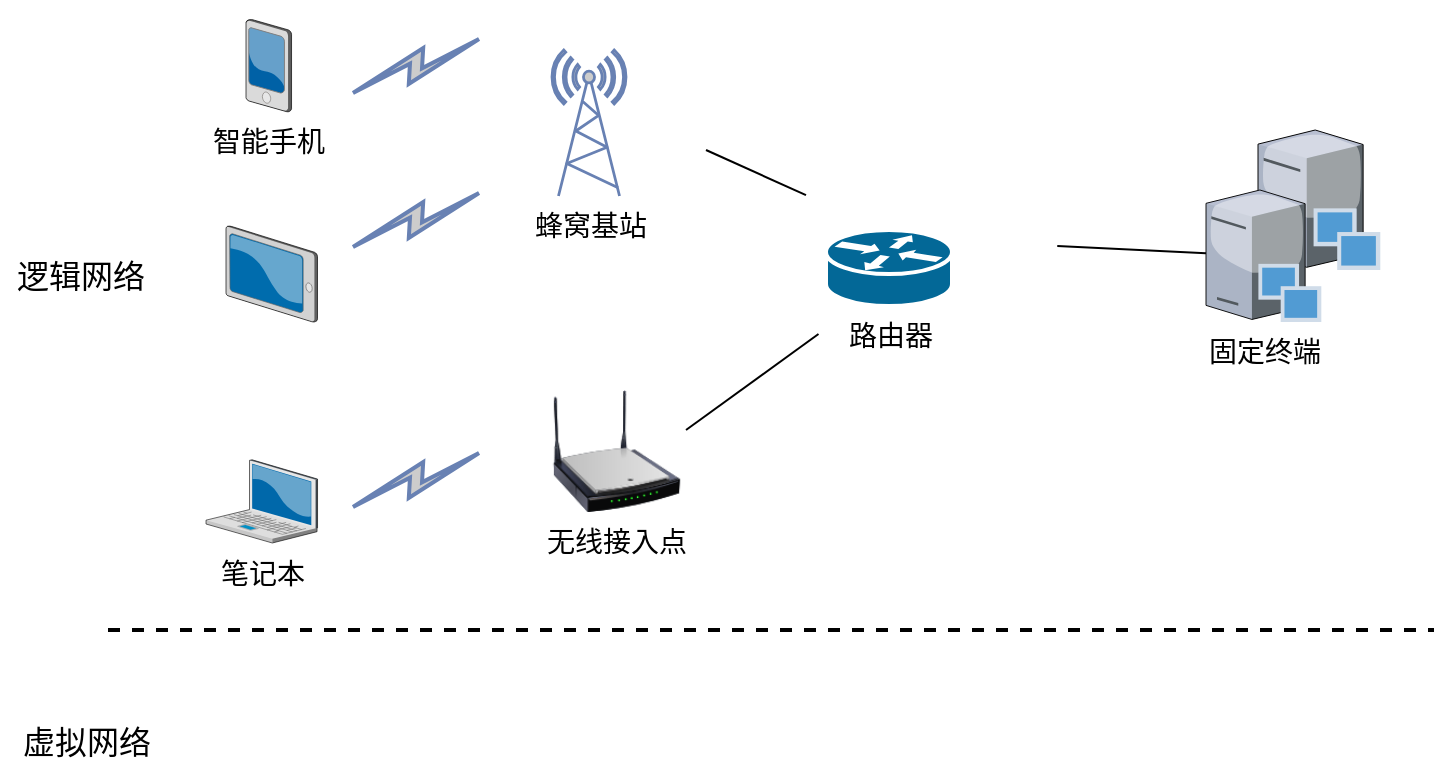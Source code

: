 <mxfile version="12.9.5" type="github">
  <diagram id="KmwrGCwzeyCqLZFn_2tw" name="逻辑网络与虚拟网络">
    <mxGraphModel dx="946" dy="467" grid="1" gridSize="10" guides="1" tooltips="1" connect="1" arrows="1" fold="1" page="1" pageScale="1" pageWidth="827" pageHeight="1169" math="0" shadow="0">
      <root>
        <mxCell id="0" />
        <mxCell id="1" parent="0" />
        <mxCell id="YLXUXDJp3LFLk9qvPLuZ-22" style="edgeStyle=none;rounded=0;orthogonalLoop=1;jettySize=auto;html=1;endArrow=none;endFill=0;" parent="1" edge="1">
          <mxGeometry relative="1" as="geometry">
            <mxPoint x="390" y="300" as="sourcePoint" />
            <mxPoint x="456.24" y="252" as="targetPoint" />
          </mxGeometry>
        </mxCell>
        <mxCell id="YLXUXDJp3LFLk9qvPLuZ-1" value="&lt;font style=&quot;font-size: 14px&quot; color=&quot;#000000&quot;&gt;蜂窝基站&lt;/font&gt;" style="fontColor=#0066CC;verticalAlign=top;verticalLabelPosition=bottom;labelPosition=center;align=center;html=1;outlineConnect=0;fillColor=#CCCCCC;strokeColor=#6881B3;gradientColor=none;gradientDirection=north;strokeWidth=2;shape=mxgraph.networks.radio_tower;" parent="1" vertex="1">
          <mxGeometry x="323" y="110" width="37" height="73" as="geometry" />
        </mxCell>
        <mxCell id="YLXUXDJp3LFLk9qvPLuZ-3" value="" style="verticalLabelPosition=bottom;aspect=fixed;html=1;verticalAlign=top;strokeColor=none;align=center;outlineConnect=0;shape=mxgraph.citrix.provisioning_server;" parent="1" vertex="1">
          <mxGeometry x="676" y="150" width="61.15" height="70" as="geometry" />
        </mxCell>
        <mxCell id="YLXUXDJp3LFLk9qvPLuZ-4" value="&lt;font style=&quot;font-size: 14px&quot;&gt;笔记本&lt;/font&gt;" style="verticalLabelPosition=bottom;aspect=fixed;html=1;verticalAlign=top;strokeColor=none;align=center;outlineConnect=0;shape=mxgraph.citrix.laptop_2;" parent="1" vertex="1">
          <mxGeometry x="150" y="314.91" width="55.77" height="41.59" as="geometry" />
        </mxCell>
        <mxCell id="YLXUXDJp3LFLk9qvPLuZ-5" value="&lt;font style=&quot;font-size: 14px&quot;&gt;智能手机&lt;/font&gt;" style="verticalLabelPosition=bottom;aspect=fixed;html=1;verticalAlign=top;strokeColor=none;align=center;outlineConnect=0;shape=mxgraph.citrix.pda;" parent="1" vertex="1">
          <mxGeometry x="170" y="94.7" width="22.77" height="46.3" as="geometry" />
        </mxCell>
        <mxCell id="YLXUXDJp3LFLk9qvPLuZ-6" value="" style="verticalLabelPosition=bottom;aspect=fixed;html=1;verticalAlign=top;strokeColor=none;align=center;outlineConnect=0;shape=mxgraph.citrix.tablet_2;" parent="1" vertex="1">
          <mxGeometry x="160" y="198" width="45.77" height="48" as="geometry" />
        </mxCell>
        <mxCell id="YLXUXDJp3LFLk9qvPLuZ-21" style="edgeStyle=none;rounded=0;orthogonalLoop=1;jettySize=auto;html=1;endArrow=none;endFill=0;" parent="1" edge="1">
          <mxGeometry relative="1" as="geometry">
            <mxPoint x="400" y="160" as="targetPoint" />
            <mxPoint x="450" y="182.602" as="sourcePoint" />
          </mxGeometry>
        </mxCell>
        <mxCell id="YLXUXDJp3LFLk9qvPLuZ-23" style="edgeStyle=none;rounded=0;orthogonalLoop=1;jettySize=auto;html=1;endArrow=none;endFill=0;" parent="1" target="YLXUXDJp3LFLk9qvPLuZ-8" edge="1">
          <mxGeometry relative="1" as="geometry">
            <mxPoint x="575.64" y="207.952" as="sourcePoint" />
          </mxGeometry>
        </mxCell>
        <mxCell id="YLXUXDJp3LFLk9qvPLuZ-8" value="&lt;font style=&quot;font-size: 14px&quot;&gt;固定终端&lt;/font&gt;" style="verticalLabelPosition=bottom;aspect=fixed;html=1;verticalAlign=top;strokeColor=none;align=center;outlineConnect=0;shape=mxgraph.citrix.provisioning_server;" parent="1" vertex="1">
          <mxGeometry x="650" y="180" width="57.66" height="66" as="geometry" />
        </mxCell>
        <mxCell id="YLXUXDJp3LFLk9qvPLuZ-24" value="" style="html=1;outlineConnect=0;fillColor=#CCCCCC;strokeColor=#6881B3;gradientColor=none;gradientDirection=north;strokeWidth=2;shape=mxgraph.networks.comm_link_edge;html=1;endArrow=none;endFill=0;" parent="1" edge="1">
          <mxGeometry width="100" height="100" relative="1" as="geometry">
            <mxPoint x="220" y="133" as="sourcePoint" />
            <mxPoint x="290" y="103" as="targetPoint" />
          </mxGeometry>
        </mxCell>
        <mxCell id="YLXUXDJp3LFLk9qvPLuZ-25" value="" style="html=1;outlineConnect=0;fillColor=#CCCCCC;strokeColor=#6881B3;gradientColor=none;gradientDirection=north;strokeWidth=2;shape=mxgraph.networks.comm_link_edge;html=1;endArrow=none;endFill=0;" parent="1" edge="1">
          <mxGeometry width="100" height="100" relative="1" as="geometry">
            <mxPoint x="220" y="210" as="sourcePoint" />
            <mxPoint x="290" y="180" as="targetPoint" />
          </mxGeometry>
        </mxCell>
        <mxCell id="YLXUXDJp3LFLk9qvPLuZ-26" value="" style="html=1;outlineConnect=0;fillColor=#CCCCCC;strokeColor=#6881B3;gradientColor=none;gradientDirection=north;strokeWidth=2;shape=mxgraph.networks.comm_link_edge;html=1;endArrow=none;endFill=0;" parent="1" edge="1">
          <mxGeometry width="100" height="100" relative="1" as="geometry">
            <mxPoint x="220" y="340" as="sourcePoint" />
            <mxPoint x="290" y="310" as="targetPoint" />
          </mxGeometry>
        </mxCell>
        <mxCell id="3VEoIM8ZX6iH1CT_TiHG-1" value="&lt;font style=&quot;font-size: 14px&quot;&gt;无线接入点&lt;/font&gt;" style="image;html=1;labelBackgroundColor=#ffffff;image=img/lib/clip_art/networking/Wireless_Router_N_128x128.png" vertex="1" parent="1">
          <mxGeometry x="320" y="280" width="70.5" height="61" as="geometry" />
        </mxCell>
        <mxCell id="3VEoIM8ZX6iH1CT_TiHG-2" value="&lt;font style=&quot;font-size: 14px&quot;&gt;路由器&lt;/font&gt;" style="shape=mxgraph.cisco.routers.router;html=1;dashed=0;fillColor=#036897;strokeColor=#ffffff;strokeWidth=2;verticalLabelPosition=bottom;verticalAlign=top" vertex="1" parent="1">
          <mxGeometry x="460" y="200" width="63" height="38" as="geometry" />
        </mxCell>
        <mxCell id="3VEoIM8ZX6iH1CT_TiHG-3" value="" style="endArrow=none;dashed=1;html=1;strokeWidth=2;" edge="1" parent="1">
          <mxGeometry width="50" height="50" relative="1" as="geometry">
            <mxPoint x="101" y="400" as="sourcePoint" />
            <mxPoint x="764" y="400" as="targetPoint" />
          </mxGeometry>
        </mxCell>
        <mxCell id="3VEoIM8ZX6iH1CT_TiHG-4" value="&lt;font style=&quot;font-size: 16px&quot;&gt;逻辑网络&lt;/font&gt;" style="text;html=1;align=center;verticalAlign=middle;resizable=0;points=[];autosize=1;" vertex="1" parent="1">
          <mxGeometry x="47" y="213" width="80" height="20" as="geometry" />
        </mxCell>
        <mxCell id="3VEoIM8ZX6iH1CT_TiHG-5" value="&lt;font style=&quot;font-size: 16px&quot;&gt;虚拟网络&lt;/font&gt;" style="text;html=1;align=center;verticalAlign=middle;resizable=0;points=[];autosize=1;" vertex="1" parent="1">
          <mxGeometry x="50" y="446" width="80" height="20" as="geometry" />
        </mxCell>
      </root>
    </mxGraphModel>
  </diagram>
</mxfile>
